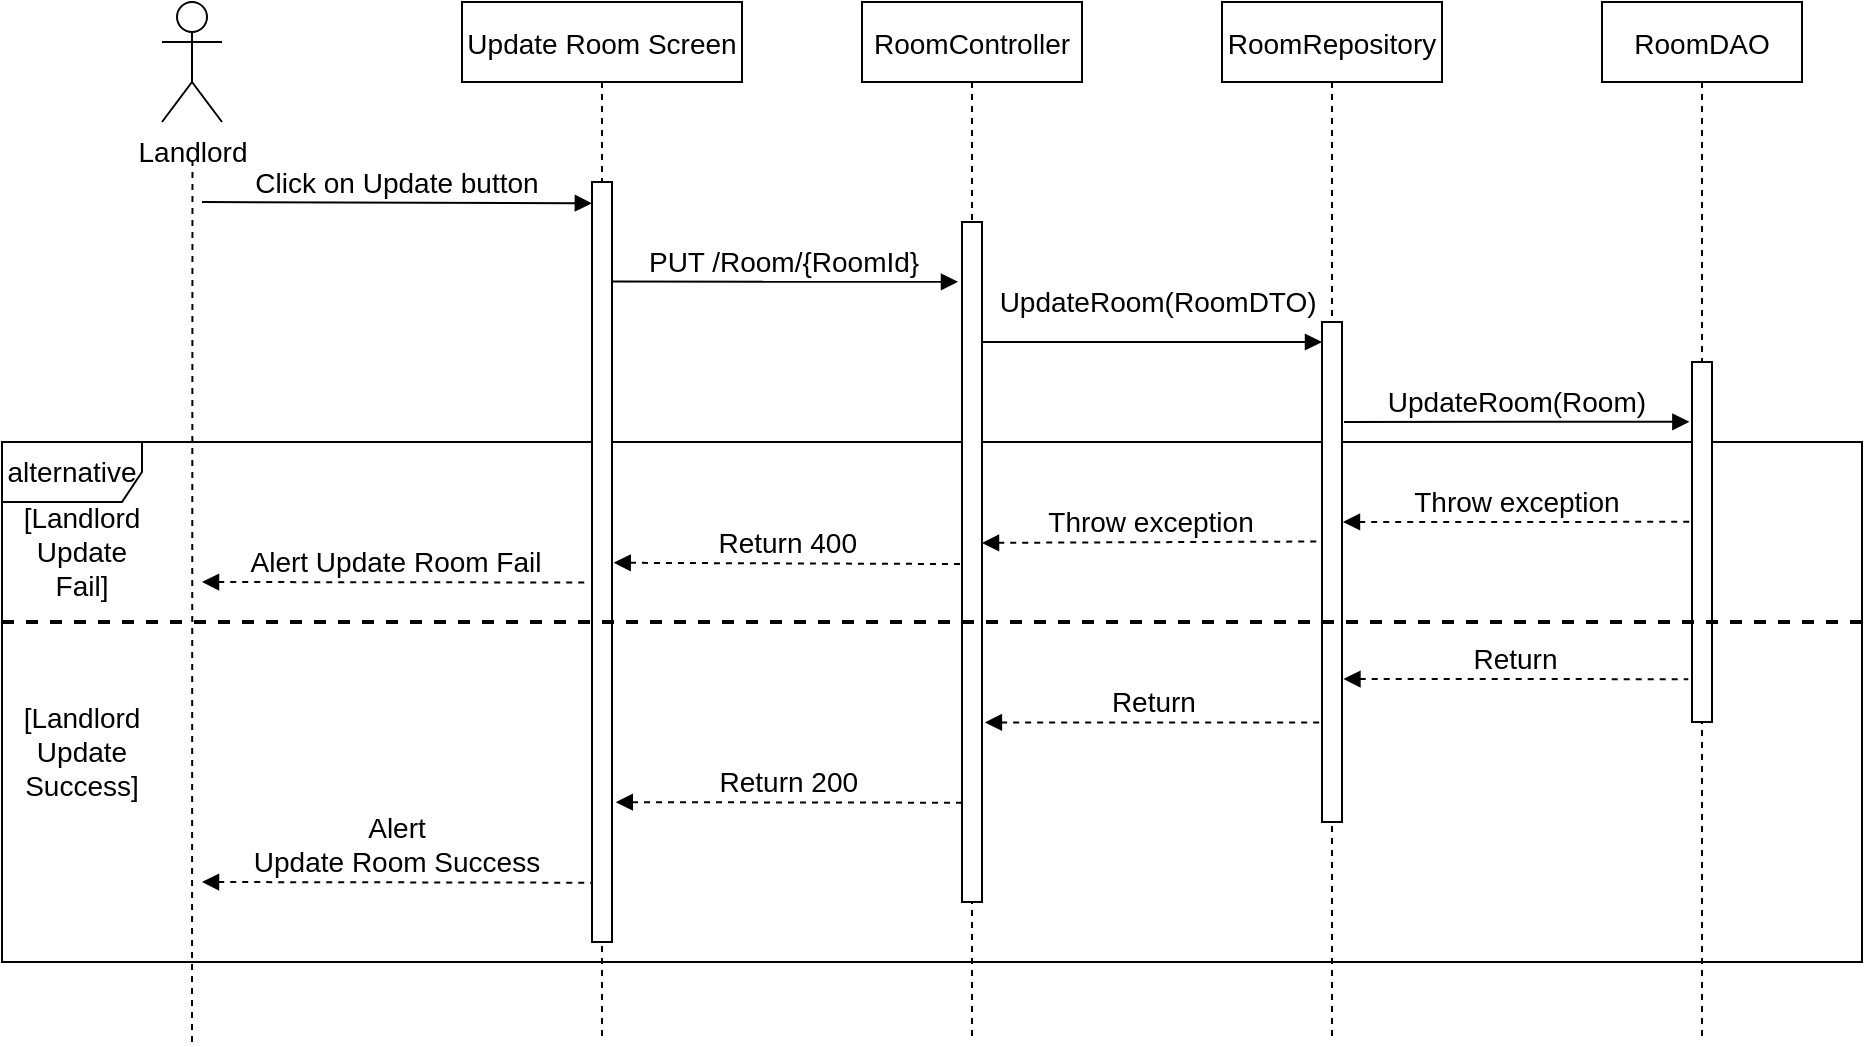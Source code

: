 <mxfile version="20.7.4" type="device"><diagram id="NgHHjaVQ7NCvl5Q9RN20" name="Trang-1"><mxGraphModel dx="1974" dy="675" grid="1" gridSize="10" guides="1" tooltips="1" connect="1" arrows="1" fold="1" page="1" pageScale="1" pageWidth="827" pageHeight="1169" math="0" shadow="0"><root><mxCell id="0"/><mxCell id="1" parent="0"/><mxCell id="eRI5BpSjY6eMYjT_IkWD-18" value="alternative" style="shape=umlFrame;whiteSpace=wrap;html=1;width=70;height=30;fontSize=14;" parent="1" vertex="1"><mxGeometry x="-110" y="300" width="930" height="260" as="geometry"/></mxCell><mxCell id="eRI5BpSjY6eMYjT_IkWD-1" value="Update Room Screen" style="shape=umlLifeline;perimeter=lifelinePerimeter;container=1;collapsible=0;recursiveResize=0;rounded=0;shadow=0;strokeWidth=1;fontSize=14;" parent="1" vertex="1"><mxGeometry x="120" y="80" width="140" height="520" as="geometry"/></mxCell><mxCell id="eRI5BpSjY6eMYjT_IkWD-2" value="" style="points=[];perimeter=orthogonalPerimeter;rounded=0;shadow=0;strokeWidth=1;fontSize=14;" parent="eRI5BpSjY6eMYjT_IkWD-1" vertex="1"><mxGeometry x="65" y="90" width="10" height="380" as="geometry"/></mxCell><mxCell id="eRI5BpSjY6eMYjT_IkWD-3" value="RoomController" style="shape=umlLifeline;perimeter=lifelinePerimeter;container=1;collapsible=0;recursiveResize=0;rounded=0;shadow=0;strokeWidth=1;fontSize=14;" parent="1" vertex="1"><mxGeometry x="320" y="80" width="110" height="520" as="geometry"/></mxCell><mxCell id="eRI5BpSjY6eMYjT_IkWD-4" value="" style="points=[];perimeter=orthogonalPerimeter;rounded=0;shadow=0;strokeWidth=1;fontSize=14;" parent="eRI5BpSjY6eMYjT_IkWD-3" vertex="1"><mxGeometry x="50" y="110" width="10" height="340" as="geometry"/></mxCell><mxCell id="eRI5BpSjY6eMYjT_IkWD-5" value="Landlord" style="shape=umlActor;verticalLabelPosition=bottom;verticalAlign=top;html=1;outlineConnect=0;fontSize=14;" parent="1" vertex="1"><mxGeometry x="-30" y="80" width="30" height="60" as="geometry"/></mxCell><mxCell id="eRI5BpSjY6eMYjT_IkWD-6" value="" style="endArrow=none;dashed=1;html=1;rounded=0;startArrow=none;fontSize=14;" parent="1" edge="1"><mxGeometry width="50" height="50" relative="1" as="geometry"><mxPoint x="-15" y="600" as="sourcePoint"/><mxPoint x="-14.75" y="160" as="targetPoint"/></mxGeometry></mxCell><mxCell id="eRI5BpSjY6eMYjT_IkWD-7" value="Click on Update button" style="verticalAlign=bottom;endArrow=block;entryX=-0.007;entryY=0.028;shadow=0;strokeWidth=1;entryDx=0;entryDy=0;entryPerimeter=0;fontSize=14;" parent="1" target="eRI5BpSjY6eMYjT_IkWD-2" edge="1"><mxGeometry relative="1" as="geometry"><mxPoint x="-10" y="180" as="sourcePoint"/><mxPoint x="160" y="180.0" as="targetPoint"/></mxGeometry></mxCell><mxCell id="eRI5BpSjY6eMYjT_IkWD-8" value="PUT /Room/{RoomId}" style="verticalAlign=bottom;endArrow=block;shadow=0;strokeWidth=1;entryX=-0.2;entryY=0.088;entryDx=0;entryDy=0;entryPerimeter=0;fontSize=14;exitX=0.955;exitY=0.131;exitDx=0;exitDy=0;exitPerimeter=0;" parent="1" target="eRI5BpSjY6eMYjT_IkWD-4" edge="1" source="eRI5BpSjY6eMYjT_IkWD-2"><mxGeometry x="-0.002" relative="1" as="geometry"><mxPoint x="200" y="220" as="sourcePoint"/><mxPoint x="350" y="220" as="targetPoint"/><mxPoint as="offset"/></mxGeometry></mxCell><mxCell id="eRI5BpSjY6eMYjT_IkWD-9" value="RoomRepository" style="shape=umlLifeline;perimeter=lifelinePerimeter;container=1;collapsible=0;recursiveResize=0;rounded=0;shadow=0;strokeWidth=1;fontSize=14;" parent="1" vertex="1"><mxGeometry x="500" y="80" width="110" height="520" as="geometry"/></mxCell><mxCell id="eRI5BpSjY6eMYjT_IkWD-10" value="" style="points=[];perimeter=orthogonalPerimeter;rounded=0;shadow=0;strokeWidth=1;fontSize=14;" parent="eRI5BpSjY6eMYjT_IkWD-9" vertex="1"><mxGeometry x="50" y="160" width="10" height="250" as="geometry"/></mxCell><mxCell id="eRI5BpSjY6eMYjT_IkWD-11" value="RoomDAO" style="shape=umlLifeline;perimeter=lifelinePerimeter;container=1;collapsible=0;recursiveResize=0;rounded=0;shadow=0;strokeWidth=1;fontSize=14;" parent="1" vertex="1"><mxGeometry x="690" y="80" width="100" height="520" as="geometry"/></mxCell><mxCell id="eRI5BpSjY6eMYjT_IkWD-12" value="" style="points=[];perimeter=orthogonalPerimeter;rounded=0;shadow=0;strokeWidth=1;fontSize=14;" parent="eRI5BpSjY6eMYjT_IkWD-11" vertex="1"><mxGeometry x="45" y="180" width="10" height="180" as="geometry"/></mxCell><mxCell id="eRI5BpSjY6eMYjT_IkWD-13" value="UpdateRoom(Room)" style="verticalAlign=bottom;endArrow=block;shadow=0;strokeWidth=1;exitX=1.097;exitY=0.2;exitDx=0;exitDy=0;exitPerimeter=0;entryX=-0.131;entryY=0.166;entryDx=0;entryDy=0;entryPerimeter=0;fontSize=14;" parent="1" source="eRI5BpSjY6eMYjT_IkWD-10" target="eRI5BpSjY6eMYjT_IkWD-12" edge="1"><mxGeometry relative="1" as="geometry"><mxPoint x="780" y="259.72" as="sourcePoint"/><mxPoint x="960" y="260" as="targetPoint"/></mxGeometry></mxCell><mxCell id="eRI5BpSjY6eMYjT_IkWD-14" value="Return" style="verticalAlign=bottom;endArrow=none;shadow=0;strokeWidth=1;endFill=0;startArrow=block;startFill=1;dashed=1;exitX=1.073;exitY=0.714;exitDx=0;exitDy=0;exitPerimeter=0;fontSize=14;entryX=-0.185;entryY=0.881;entryDx=0;entryDy=0;entryPerimeter=0;" parent="1" source="eRI5BpSjY6eMYjT_IkWD-10" target="eRI5BpSjY6eMYjT_IkWD-12" edge="1"><mxGeometry relative="1" as="geometry"><mxPoint x="780" y="390" as="sourcePoint"/><mxPoint x="960.14" y="310.16" as="targetPoint"/></mxGeometry></mxCell><mxCell id="eRI5BpSjY6eMYjT_IkWD-15" value="Return" style="verticalAlign=bottom;endArrow=none;shadow=0;strokeWidth=1;endFill=0;startArrow=block;startFill=1;dashed=1;exitX=1.145;exitY=0.736;exitDx=0;exitDy=0;exitPerimeter=0;fontSize=14;entryX=0.012;entryY=0.801;entryDx=0;entryDy=0;entryPerimeter=0;" parent="1" source="eRI5BpSjY6eMYjT_IkWD-4" edge="1" target="eRI5BpSjY6eMYjT_IkWD-10"><mxGeometry relative="1" as="geometry"><mxPoint x="380" y="390" as="sourcePoint"/><mxPoint x="530" y="440" as="targetPoint"/></mxGeometry></mxCell><mxCell id="eRI5BpSjY6eMYjT_IkWD-16" value="Return 200" style="verticalAlign=bottom;endArrow=none;shadow=0;strokeWidth=1;entryX=-0.049;entryY=0.854;entryDx=0;entryDy=0;entryPerimeter=0;endFill=0;startArrow=block;startFill=1;dashed=1;exitX=1.19;exitY=0.816;exitDx=0;exitDy=0;exitPerimeter=0;fontSize=14;" parent="1" source="eRI5BpSjY6eMYjT_IkWD-2" target="eRI5BpSjY6eMYjT_IkWD-4" edge="1"><mxGeometry relative="1" as="geometry"><mxPoint x="180" y="390" as="sourcePoint"/><mxPoint x="369.45" y="390" as="targetPoint"/></mxGeometry></mxCell><mxCell id="eRI5BpSjY6eMYjT_IkWD-17" value="Alert &#10;Update Room Success" style="verticalAlign=bottom;endArrow=none;shadow=0;strokeWidth=1;entryX=-0.034;entryY=0.922;entryDx=0;entryDy=0;entryPerimeter=0;endFill=0;startArrow=block;startFill=1;dashed=1;fontSize=14;" parent="1" target="eRI5BpSjY6eMYjT_IkWD-2" edge="1"><mxGeometry relative="1" as="geometry"><mxPoint x="-10" y="520" as="sourcePoint"/><mxPoint x="179.45" y="400" as="targetPoint"/></mxGeometry></mxCell><mxCell id="eRI5BpSjY6eMYjT_IkWD-19" value="Throw exception" style="verticalAlign=bottom;endArrow=none;shadow=0;strokeWidth=1;endFill=0;startArrow=block;startFill=1;dashed=1;exitX=1.145;exitY=0.736;exitDx=0;exitDy=0;exitPerimeter=0;fontSize=14;entryX=-0.056;entryY=0.439;entryDx=0;entryDy=0;entryPerimeter=0;" parent="1" edge="1" target="eRI5BpSjY6eMYjT_IkWD-10"><mxGeometry relative="1" as="geometry"><mxPoint x="380" y="350.44" as="sourcePoint"/><mxPoint x="530" y="350" as="targetPoint"/></mxGeometry></mxCell><mxCell id="eRI5BpSjY6eMYjT_IkWD-20" value="Return 400" style="verticalAlign=bottom;endArrow=none;shadow=0;strokeWidth=1;entryX=0;entryY=0.503;entryDx=0;entryDy=0;entryPerimeter=0;endFill=0;startArrow=block;startFill=1;dashed=1;exitX=1.085;exitY=0.501;exitDx=0;exitDy=0;exitPerimeter=0;fontSize=14;" parent="1" source="eRI5BpSjY6eMYjT_IkWD-2" target="eRI5BpSjY6eMYjT_IkWD-4" edge="1"><mxGeometry x="0.001" relative="1" as="geometry"><mxPoint x="160" y="359.94" as="sourcePoint"/><mxPoint x="347.46" y="359.5" as="targetPoint"/><mxPoint as="offset"/></mxGeometry></mxCell><mxCell id="eRI5BpSjY6eMYjT_IkWD-21" value="Alert Update Room Fail" style="verticalAlign=bottom;endArrow=none;shadow=0;strokeWidth=1;entryX=-0.126;entryY=0.527;entryDx=0;entryDy=0;entryPerimeter=0;endFill=0;startArrow=block;startFill=1;dashed=1;fontSize=14;" parent="1" edge="1" target="eRI5BpSjY6eMYjT_IkWD-2"><mxGeometry relative="1" as="geometry"><mxPoint x="-10.0" y="370.0" as="sourcePoint"/><mxPoint x="174.66" y="370.36" as="targetPoint"/></mxGeometry></mxCell><mxCell id="eRI5BpSjY6eMYjT_IkWD-22" value="" style="endArrow=none;dashed=1;html=1;strokeWidth=2;rounded=0;fontSize=14;entryX=1;entryY=0.346;entryDx=0;entryDy=0;entryPerimeter=0;" parent="1" edge="1" target="eRI5BpSjY6eMYjT_IkWD-18"><mxGeometry width="50" height="50" relative="1" as="geometry"><mxPoint x="-110" y="390" as="sourcePoint"/><mxPoint x="860" y="390" as="targetPoint"/></mxGeometry></mxCell><mxCell id="eRI5BpSjY6eMYjT_IkWD-23" value="[Landlord Update Success]" style="text;html=1;strokeColor=none;fillColor=none;align=center;verticalAlign=middle;whiteSpace=wrap;rounded=0;fontSize=14;" parent="1" vertex="1"><mxGeometry x="-100" y="440" width="60" height="30" as="geometry"/></mxCell><mxCell id="eRI5BpSjY6eMYjT_IkWD-24" value="[Landlord Update Fail]" style="text;html=1;strokeColor=none;fillColor=none;align=center;verticalAlign=middle;whiteSpace=wrap;rounded=0;fontSize=14;" parent="1" vertex="1"><mxGeometry x="-100" y="340" width="60" height="30" as="geometry"/></mxCell><mxCell id="eRI5BpSjY6eMYjT_IkWD-25" value="Throw exception" style="verticalAlign=bottom;endArrow=none;shadow=0;strokeWidth=1;endFill=0;startArrow=block;startFill=1;dashed=1;exitX=1.048;exitY=0.4;exitDx=0;exitDy=0;exitPerimeter=0;fontSize=14;entryX=-0.044;entryY=0.444;entryDx=0;entryDy=0;entryPerimeter=0;" parent="1" edge="1" target="eRI5BpSjY6eMYjT_IkWD-12" source="eRI5BpSjY6eMYjT_IkWD-10"><mxGeometry relative="1" as="geometry"><mxPoint x="575" y="340.18" as="sourcePoint"/><mxPoint x="720" y="340" as="targetPoint"/></mxGeometry></mxCell><mxCell id="eRI5BpSjY6eMYjT_IkWD-26" value="UpdateRoom(RoomDTO) " style="verticalAlign=bottom;endArrow=block;shadow=0;strokeWidth=1;fontSize=14;entryX=0;entryY=0.04;entryDx=0;entryDy=0;entryPerimeter=0;" parent="1" edge="1" target="eRI5BpSjY6eMYjT_IkWD-10"><mxGeometry x="0.059" y="10" relative="1" as="geometry"><mxPoint x="380" y="250" as="sourcePoint"/><mxPoint x="540" y="250" as="targetPoint"/><mxPoint as="offset"/></mxGeometry></mxCell></root></mxGraphModel></diagram></mxfile>
